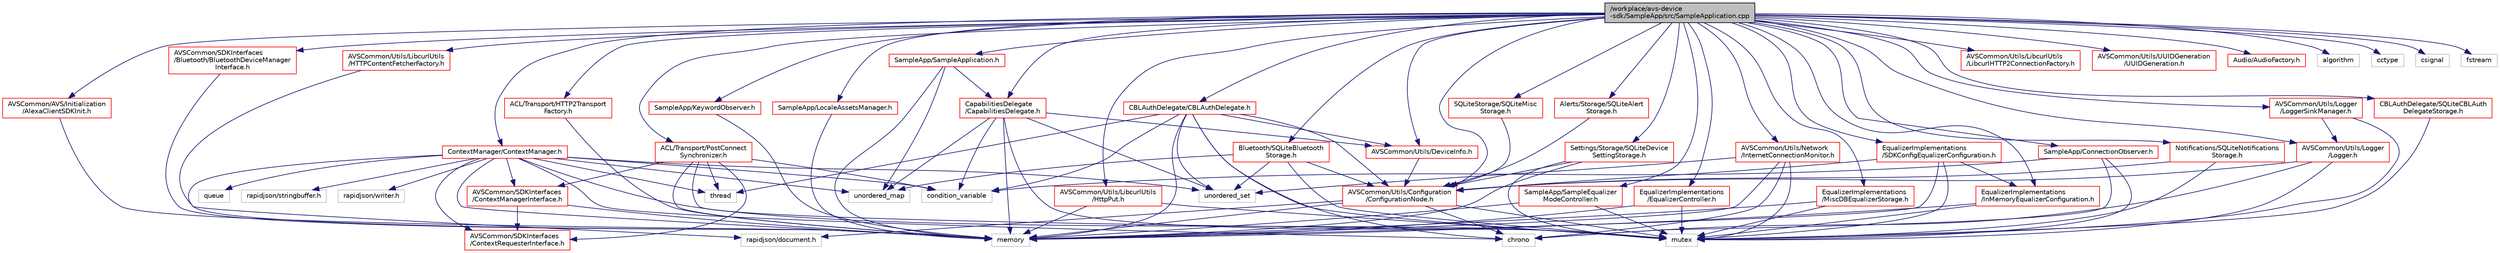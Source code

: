 digraph "/workplace/avs-device-sdk/SampleApp/src/SampleApplication.cpp"
{
  edge [fontname="Helvetica",fontsize="10",labelfontname="Helvetica",labelfontsize="10"];
  node [fontname="Helvetica",fontsize="10",shape=record];
  Node0 [label="/workplace/avs-device\l-sdk/SampleApp/src/SampleApplication.cpp",height=0.2,width=0.4,color="black", fillcolor="grey75", style="filled", fontcolor="black"];
  Node0 -> Node1 [color="midnightblue",fontsize="10",style="solid",fontname="Helvetica"];
  Node1 [label="ContextManager/ContextManager.h",height=0.2,width=0.4,color="red", fillcolor="white", style="filled",URL="$_context_manager_8h.html"];
  Node1 -> Node2 [color="midnightblue",fontsize="10",style="solid",fontname="Helvetica"];
  Node2 [label="memory",height=0.2,width=0.4,color="grey75", fillcolor="white", style="filled"];
  Node1 -> Node3 [color="midnightblue",fontsize="10",style="solid",fontname="Helvetica"];
  Node3 [label="chrono",height=0.2,width=0.4,color="grey75", fillcolor="white", style="filled"];
  Node1 -> Node4 [color="midnightblue",fontsize="10",style="solid",fontname="Helvetica"];
  Node4 [label="queue",height=0.2,width=0.4,color="grey75", fillcolor="white", style="filled"];
  Node1 -> Node5 [color="midnightblue",fontsize="10",style="solid",fontname="Helvetica"];
  Node5 [label="mutex",height=0.2,width=0.4,color="grey75", fillcolor="white", style="filled"];
  Node1 -> Node6 [color="midnightblue",fontsize="10",style="solid",fontname="Helvetica"];
  Node6 [label="thread",height=0.2,width=0.4,color="grey75", fillcolor="white", style="filled"];
  Node1 -> Node7 [color="midnightblue",fontsize="10",style="solid",fontname="Helvetica"];
  Node7 [label="unordered_set",height=0.2,width=0.4,color="grey75", fillcolor="white", style="filled"];
  Node1 -> Node8 [color="midnightblue",fontsize="10",style="solid",fontname="Helvetica"];
  Node8 [label="unordered_map",height=0.2,width=0.4,color="grey75", fillcolor="white", style="filled"];
  Node1 -> Node9 [color="midnightblue",fontsize="10",style="solid",fontname="Helvetica"];
  Node9 [label="condition_variable",height=0.2,width=0.4,color="grey75", fillcolor="white", style="filled"];
  Node1 -> Node10 [color="midnightblue",fontsize="10",style="solid",fontname="Helvetica"];
  Node10 [label="rapidjson/document.h",height=0.2,width=0.4,color="grey75", fillcolor="white", style="filled"];
  Node1 -> Node11 [color="midnightblue",fontsize="10",style="solid",fontname="Helvetica"];
  Node11 [label="rapidjson/stringbuffer.h",height=0.2,width=0.4,color="grey75", fillcolor="white", style="filled"];
  Node1 -> Node12 [color="midnightblue",fontsize="10",style="solid",fontname="Helvetica"];
  Node12 [label="rapidjson/writer.h",height=0.2,width=0.4,color="grey75", fillcolor="white", style="filled"];
  Node1 -> Node13 [color="midnightblue",fontsize="10",style="solid",fontname="Helvetica"];
  Node13 [label="AVSCommon/SDKInterfaces\l/ContextManagerInterface.h",height=0.2,width=0.4,color="red", fillcolor="white", style="filled",URL="$_context_manager_interface_8h.html"];
  Node13 -> Node2 [color="midnightblue",fontsize="10",style="solid",fontname="Helvetica"];
  Node13 -> Node14 [color="midnightblue",fontsize="10",style="solid",fontname="Helvetica"];
  Node14 [label="AVSCommon/SDKInterfaces\l/ContextRequesterInterface.h",height=0.2,width=0.4,color="red", fillcolor="white", style="filled",URL="$_context_requester_interface_8h.html"];
  Node1 -> Node14 [color="midnightblue",fontsize="10",style="solid",fontname="Helvetica"];
  Node0 -> Node20 [color="midnightblue",fontsize="10",style="solid",fontname="Helvetica"];
  Node20 [label="ACL/Transport/HTTP2Transport\lFactory.h",height=0.2,width=0.4,color="red", fillcolor="white", style="filled",URL="$_h_t_t_p2_transport_factory_8h.html"];
  Node20 -> Node2 [color="midnightblue",fontsize="10",style="solid",fontname="Helvetica"];
  Node0 -> Node78 [color="midnightblue",fontsize="10",style="solid",fontname="Helvetica"];
  Node78 [label="ACL/Transport/PostConnect\lSynchronizer.h",height=0.2,width=0.4,color="red", fillcolor="white", style="filled",URL="$_post_connect_synchronizer_8h.html"];
  Node78 -> Node9 [color="midnightblue",fontsize="10",style="solid",fontname="Helvetica"];
  Node78 -> Node2 [color="midnightblue",fontsize="10",style="solid",fontname="Helvetica"];
  Node78 -> Node5 [color="midnightblue",fontsize="10",style="solid",fontname="Helvetica"];
  Node78 -> Node6 [color="midnightblue",fontsize="10",style="solid",fontname="Helvetica"];
  Node78 -> Node13 [color="midnightblue",fontsize="10",style="solid",fontname="Helvetica"];
  Node78 -> Node14 [color="midnightblue",fontsize="10",style="solid",fontname="Helvetica"];
  Node0 -> Node79 [color="midnightblue",fontsize="10",style="solid",fontname="Helvetica"];
  Node79 [label="AVSCommon/Utils/LibcurlUtils\l/LibcurlHTTP2ConnectionFactory.h",height=0.2,width=0.4,color="red", fillcolor="white", style="filled",URL="$_libcurl_h_t_t_p2_connection_factory_8h.html"];
  Node0 -> Node80 [color="midnightblue",fontsize="10",style="solid",fontname="Helvetica"];
  Node80 [label="AVSCommon/Utils/UUIDGeneration\l/UUIDGeneration.h",height=0.2,width=0.4,color="red", fillcolor="white", style="filled",URL="$_u_u_i_d_generation_8h.html"];
  Node0 -> Node81 [color="midnightblue",fontsize="10",style="solid",fontname="Helvetica"];
  Node81 [label="SampleApp/ConnectionObserver.h",height=0.2,width=0.4,color="red", fillcolor="white", style="filled",URL="$_connection_observer_8h.html"];
  Node81 -> Node3 [color="midnightblue",fontsize="10",style="solid",fontname="Helvetica"];
  Node81 -> Node9 [color="midnightblue",fontsize="10",style="solid",fontname="Helvetica"];
  Node81 -> Node5 [color="midnightblue",fontsize="10",style="solid",fontname="Helvetica"];
  Node0 -> Node82 [color="midnightblue",fontsize="10",style="solid",fontname="Helvetica"];
  Node82 [label="SampleApp/KeywordObserver.h",height=0.2,width=0.4,color="red", fillcolor="white", style="filled",URL="$_keyword_observer_8h.html"];
  Node82 -> Node2 [color="midnightblue",fontsize="10",style="solid",fontname="Helvetica"];
  Node0 -> Node302 [color="midnightblue",fontsize="10",style="solid",fontname="Helvetica"];
  Node302 [label="SampleApp/LocaleAssetsManager.h",height=0.2,width=0.4,color="red", fillcolor="white", style="filled",URL="$_locale_assets_manager_8h.html"];
  Node302 -> Node2 [color="midnightblue",fontsize="10",style="solid",fontname="Helvetica"];
  Node0 -> Node303 [color="midnightblue",fontsize="10",style="solid",fontname="Helvetica"];
  Node303 [label="SampleApp/SampleApplication.h",height=0.2,width=0.4,color="red", fillcolor="white", style="filled",URL="$_sample_application_8h.html"];
  Node303 -> Node2 [color="midnightblue",fontsize="10",style="solid",fontname="Helvetica"];
  Node303 -> Node8 [color="midnightblue",fontsize="10",style="solid",fontname="Helvetica"];
  Node303 -> Node316 [color="midnightblue",fontsize="10",style="solid",fontname="Helvetica"];
  Node316 [label="CapabilitiesDelegate\l/CapabilitiesDelegate.h",height=0.2,width=0.4,color="red", fillcolor="white", style="filled",URL="$_capabilities_delegate_8h.html"];
  Node316 -> Node9 [color="midnightblue",fontsize="10",style="solid",fontname="Helvetica"];
  Node316 -> Node2 [color="midnightblue",fontsize="10",style="solid",fontname="Helvetica"];
  Node316 -> Node5 [color="midnightblue",fontsize="10",style="solid",fontname="Helvetica"];
  Node316 -> Node8 [color="midnightblue",fontsize="10",style="solid",fontname="Helvetica"];
  Node316 -> Node7 [color="midnightblue",fontsize="10",style="solid",fontname="Helvetica"];
  Node316 -> Node229 [color="midnightblue",fontsize="10",style="solid",fontname="Helvetica"];
  Node229 [label="AVSCommon/Utils/DeviceInfo.h",height=0.2,width=0.4,color="red", fillcolor="white", style="filled",URL="$_device_info_8h.html"];
  Node229 -> Node36 [color="midnightblue",fontsize="10",style="solid",fontname="Helvetica"];
  Node36 [label="AVSCommon/Utils/Configuration\l/ConfigurationNode.h",height=0.2,width=0.4,color="red", fillcolor="white", style="filled",URL="$_configuration_node_8h.html"];
  Node36 -> Node3 [color="midnightblue",fontsize="10",style="solid",fontname="Helvetica"];
  Node36 -> Node2 [color="midnightblue",fontsize="10",style="solid",fontname="Helvetica"];
  Node36 -> Node5 [color="midnightblue",fontsize="10",style="solid",fontname="Helvetica"];
  Node36 -> Node10 [color="midnightblue",fontsize="10",style="solid",fontname="Helvetica"];
  Node0 -> Node320 [color="midnightblue",fontsize="10",style="solid",fontname="Helvetica"];
  Node320 [label="AVSCommon/AVS/Initialization\l/AlexaClientSDKInit.h",height=0.2,width=0.4,color="red", fillcolor="white", style="filled",URL="$_alexa_client_s_d_k_init_8h.html"];
  Node320 -> Node2 [color="midnightblue",fontsize="10",style="solid",fontname="Helvetica"];
  Node0 -> Node249 [color="midnightblue",fontsize="10",style="solid",fontname="Helvetica"];
  Node249 [label="AVSCommon/SDKInterfaces\l/Bluetooth/BluetoothDeviceManager\lInterface.h",height=0.2,width=0.4,color="red", fillcolor="white", style="filled",URL="$_bluetooth_device_manager_interface_8h.html"];
  Node249 -> Node2 [color="midnightblue",fontsize="10",style="solid",fontname="Helvetica"];
  Node0 -> Node36 [color="midnightblue",fontsize="10",style="solid",fontname="Helvetica"];
  Node0 -> Node229 [color="midnightblue",fontsize="10",style="solid",fontname="Helvetica"];
  Node0 -> Node230 [color="midnightblue",fontsize="10",style="solid",fontname="Helvetica"];
  Node230 [label="AVSCommon/Utils/LibcurlUtils\l/HTTPContentFetcherFactory.h",height=0.2,width=0.4,color="red", fillcolor="white", style="filled",URL="$_h_t_t_p_content_fetcher_factory_8h.html"];
  Node230 -> Node2 [color="midnightblue",fontsize="10",style="solid",fontname="Helvetica"];
  Node0 -> Node321 [color="midnightblue",fontsize="10",style="solid",fontname="Helvetica"];
  Node321 [label="AVSCommon/Utils/LibcurlUtils\l/HttpPut.h",height=0.2,width=0.4,color="red", fillcolor="white", style="filled",URL="$_http_put_8h.html"];
  Node321 -> Node2 [color="midnightblue",fontsize="10",style="solid",fontname="Helvetica"];
  Node321 -> Node5 [color="midnightblue",fontsize="10",style="solid",fontname="Helvetica"];
  Node0 -> Node34 [color="midnightblue",fontsize="10",style="solid",fontname="Helvetica"];
  Node34 [label="AVSCommon/Utils/Logger\l/Logger.h",height=0.2,width=0.4,color="red", fillcolor="white", style="filled",URL="$_logger_8h.html"];
  Node34 -> Node3 [color="midnightblue",fontsize="10",style="solid",fontname="Helvetica"];
  Node34 -> Node5 [color="midnightblue",fontsize="10",style="solid",fontname="Helvetica"];
  Node34 -> Node36 [color="midnightblue",fontsize="10",style="solid",fontname="Helvetica"];
  Node0 -> Node324 [color="midnightblue",fontsize="10",style="solid",fontname="Helvetica"];
  Node324 [label="AVSCommon/Utils/Logger\l/LoggerSinkManager.h",height=0.2,width=0.4,color="red", fillcolor="white", style="filled",URL="$_logger_sink_manager_8h.html"];
  Node324 -> Node5 [color="midnightblue",fontsize="10",style="solid",fontname="Helvetica"];
  Node324 -> Node34 [color="midnightblue",fontsize="10",style="solid",fontname="Helvetica"];
  Node0 -> Node325 [color="midnightblue",fontsize="10",style="solid",fontname="Helvetica"];
  Node325 [label="AVSCommon/Utils/Network\l/InternetConnectionMonitor.h",height=0.2,width=0.4,color="red", fillcolor="white", style="filled",URL="$_internet_connection_monitor_8h.html"];
  Node325 -> Node3 [color="midnightblue",fontsize="10",style="solid",fontname="Helvetica"];
  Node325 -> Node2 [color="midnightblue",fontsize="10",style="solid",fontname="Helvetica"];
  Node325 -> Node5 [color="midnightblue",fontsize="10",style="solid",fontname="Helvetica"];
  Node325 -> Node7 [color="midnightblue",fontsize="10",style="solid",fontname="Helvetica"];
  Node0 -> Node326 [color="midnightblue",fontsize="10",style="solid",fontname="Helvetica"];
  Node326 [label="Alerts/Storage/SQLiteAlert\lStorage.h",height=0.2,width=0.4,color="red", fillcolor="white", style="filled",URL="$_s_q_lite_alert_storage_8h.html"];
  Node326 -> Node36 [color="midnightblue",fontsize="10",style="solid",fontname="Helvetica"];
  Node0 -> Node327 [color="midnightblue",fontsize="10",style="solid",fontname="Helvetica"];
  Node327 [label="Audio/AudioFactory.h",height=0.2,width=0.4,color="red", fillcolor="white", style="filled",URL="$_audio_factory_8h.html"];
  Node0 -> Node328 [color="midnightblue",fontsize="10",style="solid",fontname="Helvetica"];
  Node328 [label="Bluetooth/SQLiteBluetooth\lStorage.h",height=0.2,width=0.4,color="red", fillcolor="white", style="filled",URL="$_s_q_lite_bluetooth_storage_8h.html"];
  Node328 -> Node5 [color="midnightblue",fontsize="10",style="solid",fontname="Helvetica"];
  Node328 -> Node8 [color="midnightblue",fontsize="10",style="solid",fontname="Helvetica"];
  Node328 -> Node7 [color="midnightblue",fontsize="10",style="solid",fontname="Helvetica"];
  Node328 -> Node36 [color="midnightblue",fontsize="10",style="solid",fontname="Helvetica"];
  Node0 -> Node329 [color="midnightblue",fontsize="10",style="solid",fontname="Helvetica"];
  Node329 [label="CBLAuthDelegate/CBLAuthDelegate.h",height=0.2,width=0.4,color="red", fillcolor="white", style="filled",URL="$_c_b_l_auth_delegate_8h.html"];
  Node329 -> Node3 [color="midnightblue",fontsize="10",style="solid",fontname="Helvetica"];
  Node329 -> Node9 [color="midnightblue",fontsize="10",style="solid",fontname="Helvetica"];
  Node329 -> Node2 [color="midnightblue",fontsize="10",style="solid",fontname="Helvetica"];
  Node329 -> Node5 [color="midnightblue",fontsize="10",style="solid",fontname="Helvetica"];
  Node329 -> Node6 [color="midnightblue",fontsize="10",style="solid",fontname="Helvetica"];
  Node329 -> Node7 [color="midnightblue",fontsize="10",style="solid",fontname="Helvetica"];
  Node329 -> Node36 [color="midnightblue",fontsize="10",style="solid",fontname="Helvetica"];
  Node329 -> Node229 [color="midnightblue",fontsize="10",style="solid",fontname="Helvetica"];
  Node0 -> Node333 [color="midnightblue",fontsize="10",style="solid",fontname="Helvetica"];
  Node333 [label="CBLAuthDelegate/SQLiteCBLAuth\lDelegateStorage.h",height=0.2,width=0.4,color="red", fillcolor="white", style="filled",URL="$_s_q_lite_c_b_l_auth_delegate_storage_8h.html"];
  Node333 -> Node5 [color="midnightblue",fontsize="10",style="solid",fontname="Helvetica"];
  Node0 -> Node316 [color="midnightblue",fontsize="10",style="solid",fontname="Helvetica"];
  Node0 -> Node334 [color="midnightblue",fontsize="10",style="solid",fontname="Helvetica"];
  Node334 [label="Notifications/SQLiteNotifications\lStorage.h",height=0.2,width=0.4,color="red", fillcolor="white", style="filled",URL="$_s_q_lite_notifications_storage_8h.html"];
  Node334 -> Node5 [color="midnightblue",fontsize="10",style="solid",fontname="Helvetica"];
  Node334 -> Node36 [color="midnightblue",fontsize="10",style="solid",fontname="Helvetica"];
  Node0 -> Node335 [color="midnightblue",fontsize="10",style="solid",fontname="Helvetica"];
  Node335 [label="SampleApp/SampleEqualizer\lModeController.h",height=0.2,width=0.4,color="red", fillcolor="white", style="filled",URL="$_sample_equalizer_mode_controller_8h.html"];
  Node335 -> Node2 [color="midnightblue",fontsize="10",style="solid",fontname="Helvetica"];
  Node335 -> Node5 [color="midnightblue",fontsize="10",style="solid",fontname="Helvetica"];
  Node0 -> Node336 [color="midnightblue",fontsize="10",style="solid",fontname="Helvetica"];
  Node336 [label="SQLiteStorage/SQLiteMisc\lStorage.h",height=0.2,width=0.4,color="red", fillcolor="white", style="filled",URL="$_s_q_lite_misc_storage_8h.html"];
  Node336 -> Node36 [color="midnightblue",fontsize="10",style="solid",fontname="Helvetica"];
  Node0 -> Node337 [color="midnightblue",fontsize="10",style="solid",fontname="Helvetica"];
  Node337 [label="Settings/Storage/SQLiteDevice\lSettingStorage.h",height=0.2,width=0.4,color="red", fillcolor="white", style="filled",URL="$_s_q_lite_device_setting_storage_8h.html"];
  Node337 -> Node2 [color="midnightblue",fontsize="10",style="solid",fontname="Helvetica"];
  Node337 -> Node5 [color="midnightblue",fontsize="10",style="solid",fontname="Helvetica"];
  Node337 -> Node36 [color="midnightblue",fontsize="10",style="solid",fontname="Helvetica"];
  Node0 -> Node272 [color="midnightblue",fontsize="10",style="solid",fontname="Helvetica"];
  Node272 [label="EqualizerImplementations\l/EqualizerController.h",height=0.2,width=0.4,color="red", fillcolor="white", style="filled",URL="$_equalizer_controller_8h.html"];
  Node272 -> Node2 [color="midnightblue",fontsize="10",style="solid",fontname="Helvetica"];
  Node272 -> Node5 [color="midnightblue",fontsize="10",style="solid",fontname="Helvetica"];
  Node0 -> Node338 [color="midnightblue",fontsize="10",style="solid",fontname="Helvetica"];
  Node338 [label="EqualizerImplementations\l/InMemoryEqualizerConfiguration.h",height=0.2,width=0.4,color="red", fillcolor="white", style="filled",URL="$_in_memory_equalizer_configuration_8h.html"];
  Node338 -> Node2 [color="midnightblue",fontsize="10",style="solid",fontname="Helvetica"];
  Node338 -> Node5 [color="midnightblue",fontsize="10",style="solid",fontname="Helvetica"];
  Node0 -> Node339 [color="midnightblue",fontsize="10",style="solid",fontname="Helvetica"];
  Node339 [label="EqualizerImplementations\l/MiscDBEqualizerStorage.h",height=0.2,width=0.4,color="red", fillcolor="white", style="filled",URL="$_misc_d_b_equalizer_storage_8h.html"];
  Node339 -> Node2 [color="midnightblue",fontsize="10",style="solid",fontname="Helvetica"];
  Node339 -> Node5 [color="midnightblue",fontsize="10",style="solid",fontname="Helvetica"];
  Node0 -> Node340 [color="midnightblue",fontsize="10",style="solid",fontname="Helvetica"];
  Node340 [label="EqualizerImplementations\l/SDKConfigEqualizerConfiguration.h",height=0.2,width=0.4,color="red", fillcolor="white", style="filled",URL="$_s_d_k_config_equalizer_configuration_8h.html"];
  Node340 -> Node2 [color="midnightblue",fontsize="10",style="solid",fontname="Helvetica"];
  Node340 -> Node5 [color="midnightblue",fontsize="10",style="solid",fontname="Helvetica"];
  Node340 -> Node36 [color="midnightblue",fontsize="10",style="solid",fontname="Helvetica"];
  Node340 -> Node338 [color="midnightblue",fontsize="10",style="solid",fontname="Helvetica"];
  Node0 -> Node341 [color="midnightblue",fontsize="10",style="solid",fontname="Helvetica"];
  Node341 [label="algorithm",height=0.2,width=0.4,color="grey75", fillcolor="white", style="filled"];
  Node0 -> Node342 [color="midnightblue",fontsize="10",style="solid",fontname="Helvetica"];
  Node342 [label="cctype",height=0.2,width=0.4,color="grey75", fillcolor="white", style="filled"];
  Node0 -> Node343 [color="midnightblue",fontsize="10",style="solid",fontname="Helvetica"];
  Node343 [label="csignal",height=0.2,width=0.4,color="grey75", fillcolor="white", style="filled"];
  Node0 -> Node344 [color="midnightblue",fontsize="10",style="solid",fontname="Helvetica"];
  Node344 [label="fstream",height=0.2,width=0.4,color="grey75", fillcolor="white", style="filled"];
}
